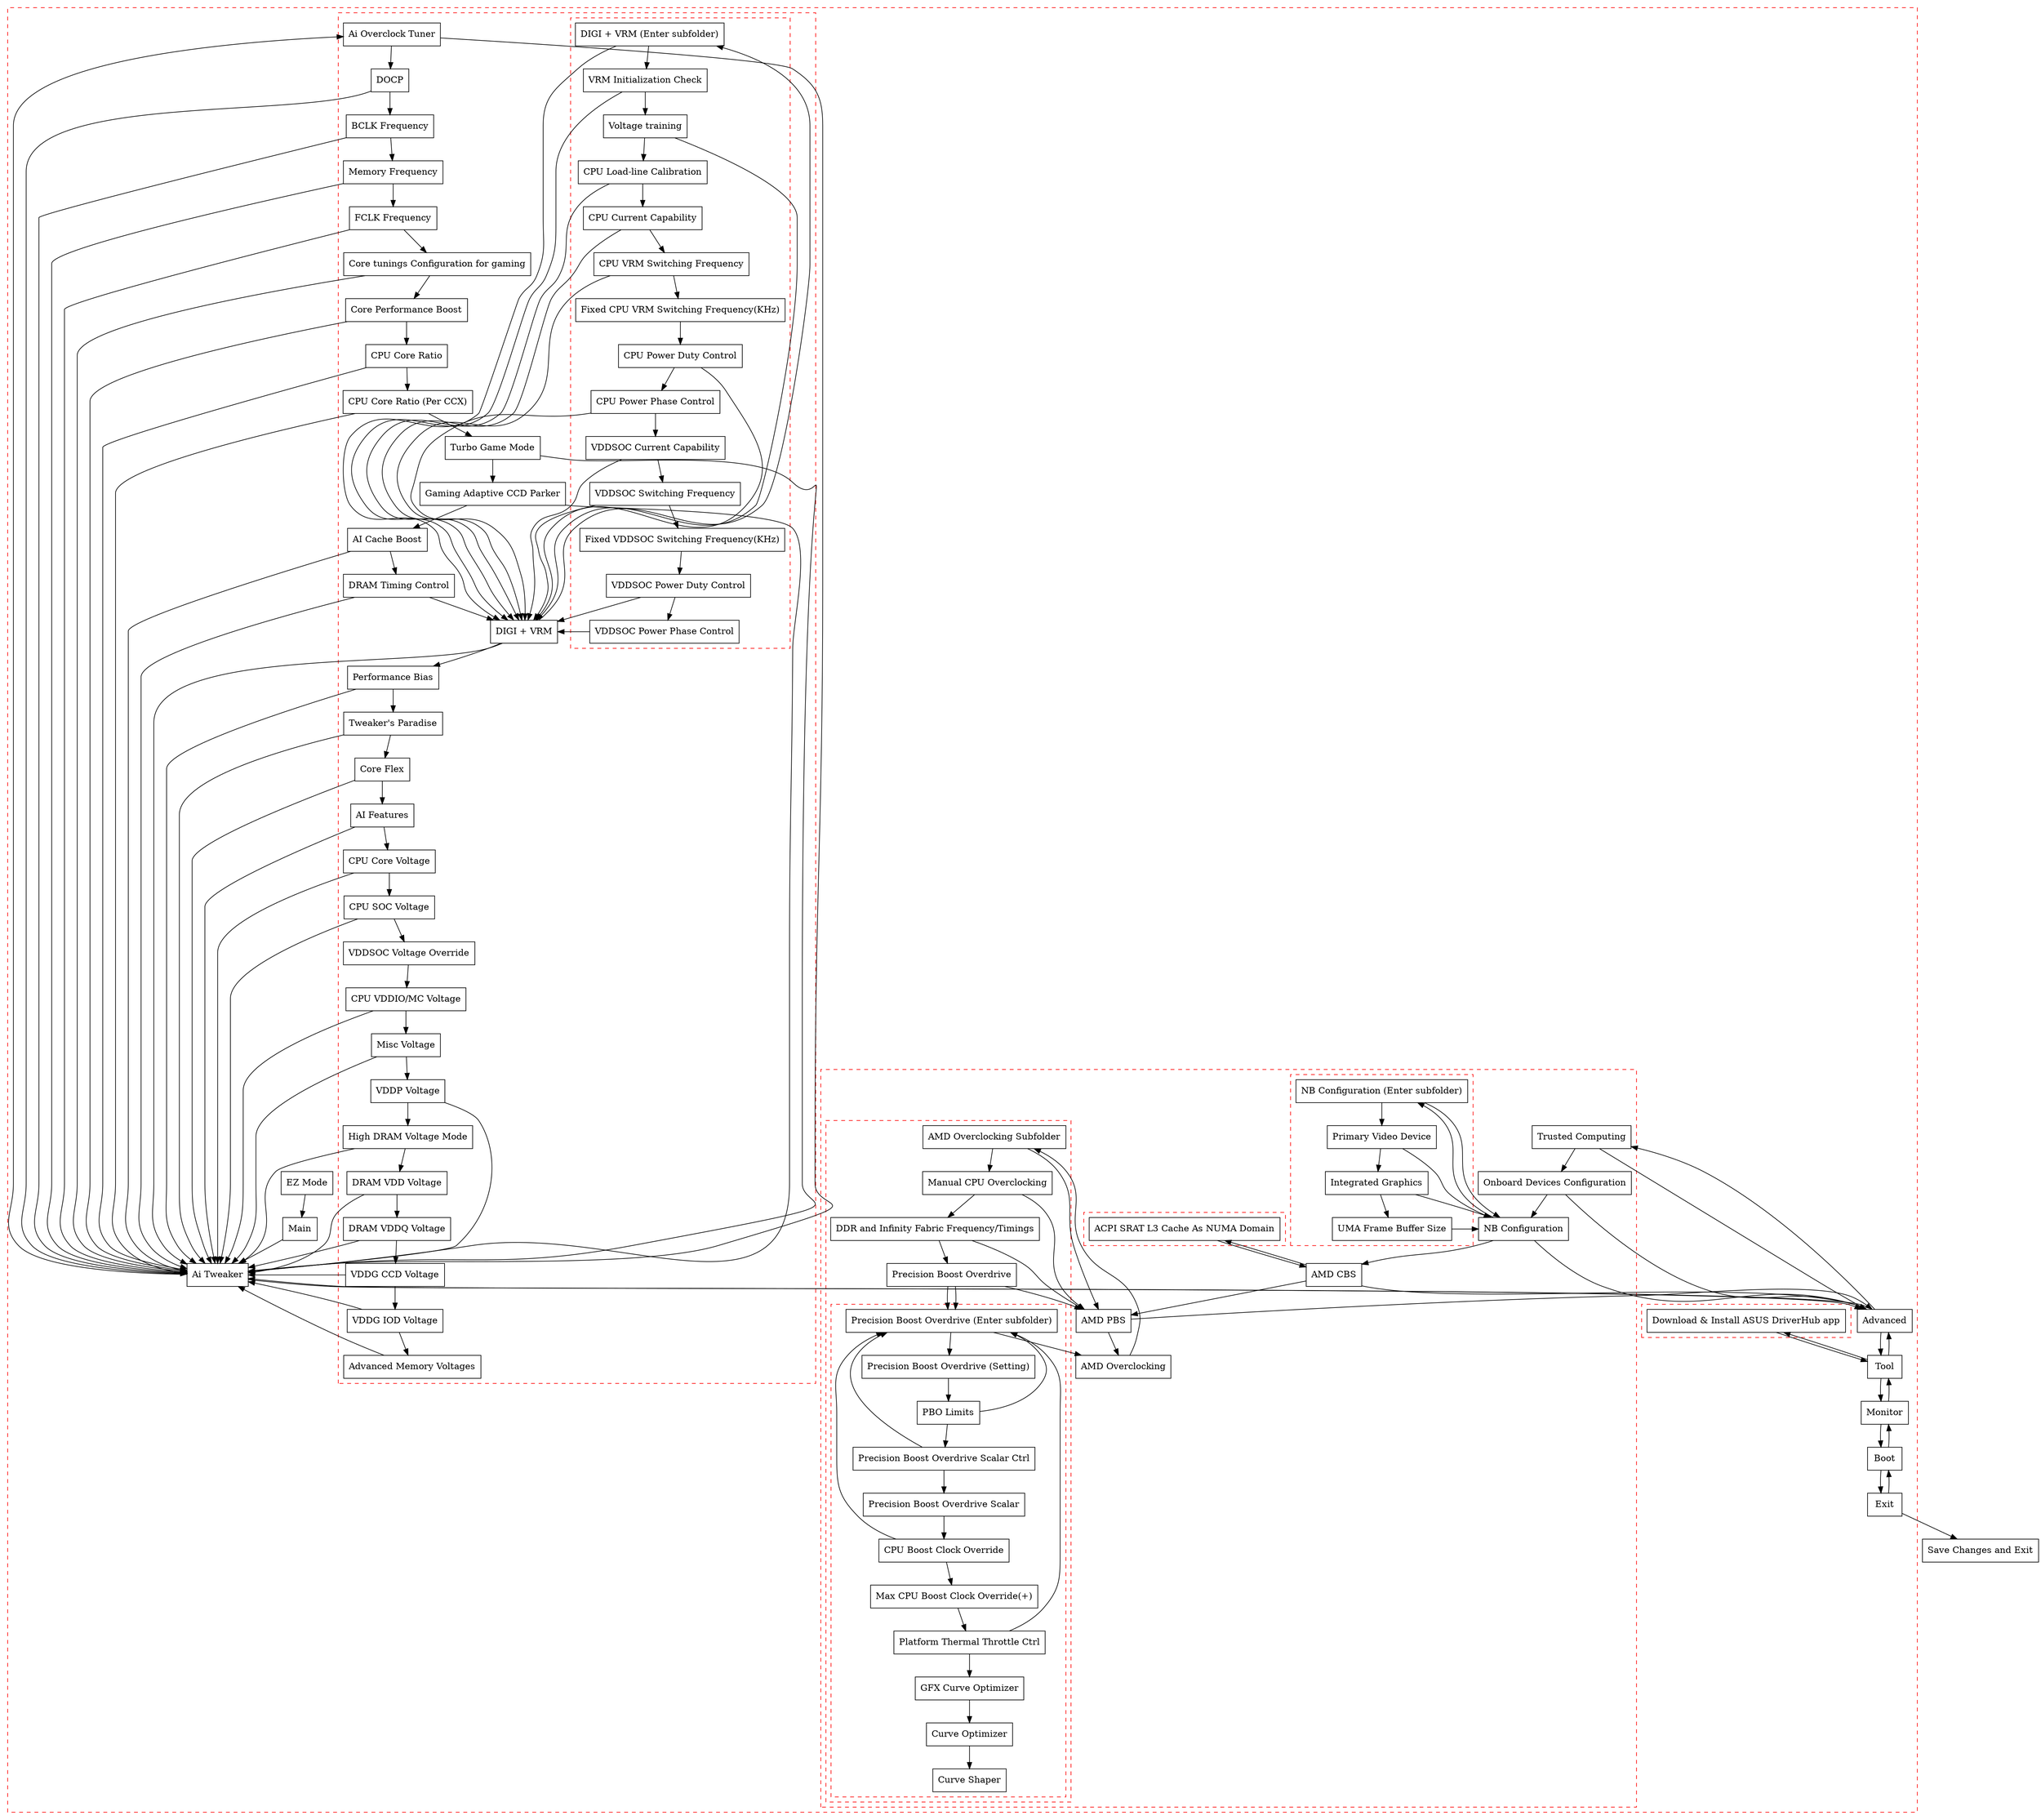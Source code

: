 digraph bios
{
    //compound = true
    node [shape = "box"]
    style = dashed
    color = red
    //rankdir = "LR"
    
    //VALUES ARE DEFAULT VALUES FROM A FRESHLY CLEARED CMOS
    //THIS FILE IS NOT TO BE MODIFIED EXCEPT FOR BREAKING BIOS UPDATES

    subgraph cluster_headers
    {
        "EZ Mode"
        "Main"
        "Ai Tweaker"
        subgraph cluster_ai_tweaker
        {
            "Ai Overclock Tuner"
            "DOCP"
            "BCLK Frequency"
            "Memory Frequency"
            "FCLK Frequency"
            "Core tunings Configuration for gaming"
            "Core Performance Boost"
            "CPU Core Ratio"
            "CPU Core Ratio (Per CCX)"
            "Turbo Game Mode"
            "Gaming Adaptive CCD Parker"
            "AI Cache Boost"
            "DRAM Timing Control"
            // "Precision Boost Overdrive" skip over this, not using it
            "DIGI + VRM"
            subgraph cluster_vrm
            {
                "DIGI + VRM (Enter subfolder)"
                "VRM Initialization Check"
                "Voltage training" [option_type = "list" value = "Auto" options = "Auto,Disabled,Enabled" traversal_key = "ArrowDown"]
                "CPU Load-line Calibration" [option_type = "list" value = "Auto" options = "Auto,Level 1,Level 2,Level 3,Level 4,Level 5,Level 6,Level 7,Level 8" traversal_key = "ArrowDown"]
                "CPU Current Capability" [option_type = "list" value = "Auto" options = "Auto,100%,110%,120%,130%,140%" traversal_key = "ArrowDown"]
                "CPU VRM Switching Frequency"
                "Fixed CPU VRM Switching Frequency(KHz)" [option_type = "field" value = "600"]
                "CPU Power Duty Control"
                "CPU Power Phase Control" [option_type = "list" value = "Auto" options = "Auto,Standard,Optimized,Extreme,Manual" traversal_key = "ArrowDown"]
                "VDDSOC Current Capability" [option_type = "list" value = "Auto" options = "Auto,100%,110%,120%,130%,140%" traversal_key = "ArrowDown"]
                "VDDSOC Switching Frequency" 
                "Fixed VDDSOC Switching Frequency(KHz)" [option_type = "field" value = "600"]
                "VDDSOC Power Duty Control"
                "VDDSOC Power Phase Control" [option_type = "list" value = "Auto" options = "Auto,Standard,Optimized,Extreme,Manual" traversal_key = "ArrowDown"]
            }

            "Performance Bias"
            "Tweaker's Paradise"
            "Core Flex"
            "AI Features"
            "CPU Core Voltage"
            "CPU SOC Voltage" 
            "VDDSOC Voltage Override" [option_type = "field" value = "Auto"]
            "CPU VDDIO/MC Voltage"
            "Misc Voltage"
            "VDDP Voltage"
            "High DRAM Voltage Mode"
            "DRAM VDD Voltage"
            "DRAM VDDQ Voltage"
            "VDDG CCD Voltage"
            "VDDG IOD Voltage"
            "Advanced Memory Voltages"
        }

        "Advanced"
        subgraph cluster_advanced
        {
            "Trusted Computing"
            // unimportant
            // "AMD fTPM Configuration"
            // "UEFI Variable Protection"
            // "CPU Configuration"
            // "PCI Subsystem Settings"
            // "USB Configuration"
            // "Network Stack Configuration"
            // "NVMe Configuration"
            // "HDD/SSD SMART Information"
            // "SATA Configuration"
            // "APM Configuration"
            "Onboard Devices Configuration"
            "NB Configuration"
            subgraph cluster_nb_config
            {
                "NB Configuration (Enter subfolder)"
                "Primary Video Device"
                "Integrated Graphics" [option_type = "list" value = "Auto" options = "Auto,Force,Disabled" traversal_key = "ArrowUp"]
                "UMA Frame Buffer Size"
            }

            "AMD CBS"
            subgraph cluster_amd_cbs
            {
                // why in the name of all that is unholy is this list in reverse?!
                // this is probably the only option that matters
                "ACPI SRAT L3 Cache As NUMA Domain" [option_type = "list" value = "Auto" options = "Auto,Enabled,Disabled" traversal_key = "ArrowUp"]
            }

            "AMD PBS"
            "AMD Overclocking"
            subgraph cluster_amd_overclocking
            {
                "AMD Overclocking Subfolder"
                "Manual CPU Overclocking"
                "DDR and Infinity Fabric Frequency/Timings"
                "Precision Boost Overdrive"
                subgraph cluster_pbo
                {
                    "Precision Boost Overdrive (Enter subfolder)"
                    "Precision Boost Overdrive (Setting)"
                    "PBO Limits" [option_type = "list" value = "Auto" options = "Auto,Disable,Motherboard,Manual" traversal_key = "ArrowDown"]
                    "Precision Boost Overdrive Scalar Ctrl"
                    "Precision Boost Overdrive Scalar" [option_type = "list" value = "1X" options = "1X,2X,3X,4X,5X,6X,7X,8X,9X,10X" traversal_key = "ArrowDown"]
                    "CPU Boost Clock Override"
                    "Max CPU Boost Clock Override(+)" [option_type = "field" value = "25"]
                    "Platform Thermal Throttle Ctrl"
                    "GFX Curve Optimizer"
                    "Curve Optimizer"
                    "Curve Shaper"
                }
            }
        }

        "Monitor"
        "Boot"
        "Tool"
        subgraph cluster_tool
        {
            // nothing else here matters
            "Download & Install ASUS DriverHub app" [option_type = "list" value = "Enabled" options = "Enabled,Disabled" traversal_key = "ArrowUp"]
        }

        "Exit"
    }

    

    

    

    
    "Monitor"
    "Boot"
    "Exit"
    "Save Changes and Exit"

    "EZ Mode" -> "Main" [keypath = "F7"]
    "Main" -> "Ai Tweaker" [keypath = "ArrowRight"]
    "Ai Tweaker" -> "Advanced" [keypath = "ArrowRight"]
    "Advanced" -> "Tool" [keypath = "ArrowRight"]
    "Tool" -> "Monitor" [keypath = "ArrowRight"]
    "Monitor" -> "Boot" [keypath = "ArrowRight"]
    "Boot" -> "Exit" [keypath = "ArrowRight"]

    "Exit" -> "Boot" [keypath = "ArrowLeft"]
    "Boot" -> "Monitor" [keypath = "ArrowLeft"]
    "Monitor" -> "Tool" [keypath = "ArrowLeft"]
    "Tool" -> "Advanced" [keypath = "ArrowLeft"]
    "Advanced" -> "Ai Tweaker" [keypath = "ArrowLeft"]

    "Ai Tweaker" -> "Ai Overclock Tuner" [keypath = "Home" initial_keypath = "Home,Enter,ArrowDown,ArrowDown,ArrowDown,ArrowDown,Enter" visited = "false"]
    "Ai Overclock Tuner" -> "DOCP" [keypath = "ArrowDown"]
    "DOCP" -> "BCLK Frequency" [keypath = "ArrowDown"]
    "BCLK Frequency" -> "Memory Frequency" [keypath = "ArrowDown"]
    "Memory Frequency" -> "FCLK Frequency" [keypath = "ArrowDown"]
    "FCLK Frequency" -> "Core tunings Configuration for gaming" [keypath = "ArrowDown"]
    "Core tunings Configuration for gaming" -> "Core Performance Boost" [keypath = "ArrowDown"]
    "Core Performance Boost" -> "CPU Core Ratio" [keypath = "ArrowDown"]
    "CPU Core Ratio" -> "CPU Core Ratio (Per CCX)" [keypath = "ArrowDown"]
    "CPU Core Ratio (Per CCX)" -> "Turbo Game Mode" [keypath = "ArrowDown"]
    "Turbo Game Mode" -> "Gaming Adaptive CCD Parker" [keypath = "ArrowDown"]
    "Gaming Adaptive CCD Parker" -> "AI Cache Boost" [keypath = "ArrowDown"]
    "AI Cache Boost" -> "DRAM Timing Control" [keypath = "ArrowDown"]
    // skip over PBO menu here, it's bad
    "DRAM Timing Control" -> "DIGI + VRM" [keypath = "ArrowDown,ArrowDown"]

    "DIGI + VRM" -> "DIGI + VRM (Enter subfolder)" [keypath = "Enter,Home"]
    "DIGI + VRM (Enter subfolder)" -> "VRM Initialization Check" [keypath = "ArrowDown"]
    "VRM Initialization Check" -> "Voltage training" [keypath = "ArrowDown"]
    "Voltage training" -> "CPU Load-line Calibration" [keypath = "ArrowDown"]
    "CPU Load-line Calibration" -> "CPU Current Capability" [keypath = "ArrowDown"]
    "CPU Current Capability" -> "CPU VRM Switching Frequency" [keypath = "ArrowDown" initial_keypath = "ArrowDown,Enter,ArrowDown,Enter" visited = "false"]
    "CPU VRM Switching Frequency" -> "Fixed CPU VRM Switching Frequency(KHz)" [keypath = "ArrowDown"]
    "Fixed CPU VRM Switching Frequency(KHz)" -> "CPU Power Duty Control" [keypath = "ArrowDown"]
    "CPU Power Duty Control" -> "CPU Power Phase Control" [keypath = "ArrowDown"]
    "CPU Power Phase Control" -> "VDDSOC Current Capability" [keypath = "ArrowDown"]
    "VDDSOC Current Capability" -> "VDDSOC Switching Frequency" [keypath = "ArrowDown" initial_keypath = "ArrowDown,Enter,ArrowDown,Enter" visited = "false"]
    "VDDSOC Switching Frequency" -> "Fixed VDDSOC Switching Frequency(KHz)" [keypath = "ArrowDown"]
    "Fixed VDDSOC Switching Frequency(KHz)" -> "VDDSOC Power Duty Control" [keypath = "ArrowDown"]
    "VDDSOC Power Duty Control" -> "VDDSOC Power Phase Control" [keypath = "ArrowDown"]

    "DIGI + VRM (Enter subfolder)", "VRM Initialization Check", "Voltage training", "CPU Load-line Calibration", "CPU Current Capability", "CPU VRM Switching Frequency", "CPU Power Duty Control", "CPU Power Phase Control", "VDDSOC Current Capability", "VDDSOC Switching Frequency", "VDDSOC Power Duty Control", "VDDSOC Power Phase Control" -> "DIGI + VRM" [keypath = "Escape"]

    "DIGI + VRM" -> "Performance Bias" [keypath = "ArrowDown"]
    "Performance Bias" -> "Tweaker's Paradise" [keypath = "ArrowDown"]
    "Tweaker's Paradise" -> "Core Flex" [keypath = "ArrowDown"]
    "Core Flex" -> "AI Features" [keypath = "ArrowDown"]
    "AI Features" -> "CPU Core Voltage" [keypath = "ArrowDown"]
    "CPU Core Voltage" -> "CPU SOC Voltage" [keypath = "ArrowDown", initial_keypath = "ArrowDown,Enter,ArrowDown,Enter" visited = "false"]
    "CPU SOC Voltage" -> "VDDSOC Voltage Override" [keypath = "ArrowDown"]
    "VDDSOC Voltage Override" -> "CPU VDDIO/MC Voltage" [keypath = "ArrowDown"]
    "CPU VDDIO/MC Voltage" -> "Misc Voltage" [keypath = "ArrowDown"]
    "Misc Voltage" -> "VDDP Voltage" [keypath = "ArrowDown"]
    "VDDP Voltage" -> "High DRAM Voltage Mode" [keypath = "ArrowDown"]
    "High DRAM Voltage Mode" -> "DRAM VDD Voltage" [keypath = "ArrowDown"]
    "DRAM VDD Voltage" -> "DRAM VDDQ Voltage" [keypath = "ArrowDown"]
    "DRAM VDDQ Voltage" -> "VDDG CCD Voltage" [keypath = "ArrowDown"]
    "VDDG CCD Voltage" -> "VDDG IOD Voltage" [keypath = "ArrowDown"]
    "VDDG IOD Voltage" -> "Advanced Memory Voltages" [keypath = "ArrowDown"]

    "Ai Overclock Tuner", "DOCP", "BCLK Frequency", "Memory Frequency", "FCLK Frequency", "Core tunings Configuration for gaming", "Core Performance Boost", "CPU Core Ratio", "CPU Core Ratio (Per CCX)", "Turbo Game Mode", "Gaming Adaptive CCD Parker", "AI Cache Boost", "DRAM Timing Control", "DIGI + VRM", "Performance Bias", "Tweaker's Paradise", "Core Flex", "AI Features", "CPU Core Voltage", "CPU SOC Voltage", "CPU VDDIO/MC Voltage", "Misc Voltage", "VDDP Voltage", "High DRAM Voltage Mode", "DRAM VDD Voltage", "DRAM VDDQ Voltage", "VDDG CCD Voltage", "VDDG IOD Voltage", "Advanced Memory Voltages" -> "Ai Tweaker" [keypath = "Home"]

    "Advanced" -> "Trusted Computing" [keypath = "Home"]
    "Trusted Computing" -> "Onboard Devices Configuration" [keypath = "ArrowDown,ArrowDown,ArrowDown,ArrowDown,ArrowDown,ArrowDown,ArrowDown,ArrowDown,ArrowDown,ArrowDown,ArrowDown"]
    "Onboard Devices Configuration" -> "NB Configuration" [keypath = "ArrowDown"]

    "NB Configuration" -> "NB Configuration (Enter subfolder)" [keypath = "Enter,Home"]
    "NB Configuration (Enter subfolder)" -> "Primary Video Device" [keypath = "ArrowDown"]
    "Primary Video Device" -> "Integrated Graphics" [keypath = "ArrowDown"]
    "Integrated Graphics" -> "UMA Frame Buffer Size" [keypath = "ArrowDown"]

    "NB Configuration (Enter subfolder)", "Primary Video Device", "Integrated Graphics", "UMA Frame Buffer Size" -> "NB Configuration" [keypath = "Escape"]

    "NB Configuration" -> "AMD CBS" [keypath = "ArrowDown"]
    "AMD CBS" -> "AMD PBS" [keypath = "ArrowDown"]
    "AMD PBS" -> "AMD Overclocking" [keypath = "ArrowDown"]

    "Onboard Devices Configuration", "NB Configuration", "AMD CBS", "AMD PBS", "Trusted Computing" -> "Advanced" [keypath = "Home"]

    "AMD CBS" -> "ACPI SRAT L3 Cache As NUMA Domain" [keypath = "Enter,Home,ArrowDown,ArrowDown,ArrowDown,ArrowDown,ArrowDown,ArrowDown,ArrowDown,ArrowDown,Enter,Home,ArrowDown,ArrowDown,Enter,Home,ArrowDown"]
    "ACPI SRAT L3 Cache As NUMA Domain" -> "AMD CBS" [keypath = "Escape,Escape,Escape"]

    "AMD Overclocking" -> "AMD Overclocking Subfolder" [keypath = "Enter,Home,ArrowDown,Enter,Home"]
    "AMD Overclocking Subfolder" -> "Manual CPU Overclocking" [keypath = "ArrowDown"]
    "Manual CPU Overclocking" -> "DDR and Infinity Fabric Frequency/Timings" [keypath = "ArrowDown"]
    "DDR and Infinity Fabric Frequency/Timings" -> "Precision Boost Overdrive" [keypath = "ArrowDown"]

    "AMD Overclocking Subfolder", "Manual CPU Overclocking", "DDR and Infinity Fabric Frequency/Timings", "Precision Boost Overdrive" -> "AMD PBS" [keypath = "Escape,Escape"]

    "Precision Boost Overdrive" -> "Precision Boost Overdrive (Enter subfolder)" [keypath = "Enter"]
    "Precision Boost Overdrive (Enter subfolder)" -> "Precision Boost Overdrive (Setting)" [keypath = "ArrowDown" initial_keypath = "ArrowDown,Enter,ArrowDown,ArrowDown,ArrowDown,Enter" visited = "false"]
    "Precision Boost Overdrive (Setting)" -> "PBO Limits" [keypath = "ArrowDown"]
    "PBO Limits" -> "Precision Boost Overdrive Scalar Ctrl" [keypath = "ArrowDown" initial_keypath = "ArrowDown,Enter,ArrowDown,Enter" visited = "false"]
    "Precision Boost Overdrive Scalar Ctrl" -> "Precision Boost Overdrive Scalar" [keypath = "ArrowDown"]
    "Precision Boost Overdrive Scalar" -> "CPU Boost Clock Override" [keypath = "ArrowDown" initial_keypath = "ArrowDown,Enter,ArrowDown,Enter" visited = "false"]
    "CPU Boost Clock Override" -> "Max CPU Boost Clock Override(+)" [keypath = "ArrowDown"]
    "Max CPU Boost Clock Override(+)" -> "Platform Thermal Throttle Ctrl" [keypath = "ArrowDown"]
    "Platform Thermal Throttle Ctrl" -> "GFX Curve Optimizer" [keypath = "ArrowDown"]
    "GFX Curve Optimizer" -> "Curve Optimizer" [keypath = "ArrowDown"]
    "Curve Optimizer" -> "Curve Shaper" [keypath = "ArrowDown"]

    "Precision Boost Overdrive", "PBO Limits", "Precision Boost Overdrive Scalar Ctrl", "CPU Boost Clock Override", "Platform Thermal Throttle Ctrl" -> "Precision Boost Overdrive (Enter subfolder)" [keypath = "Escape"]
    "Precision Boost Overdrive (Enter subfolder)" -> "AMD Overclocking" [keypath = "Escape,Escape"]

    "Tool" -> "Download & Install ASUS DriverHub app" [keypath = "Home,ArrowDown,ArrowDown,ArrowDown,ArrowDown,ArrowDown,ArrowDown,ArrowDown,ArrowDown,ArrowDown,ArrowDown,Enter,Home,ArrowDown"]
    "Download & Install ASUS DriverHub app" -> "Tool" [keypath = "Escape"]

    "Exit" -> "Save Changes and Exit" [keypath = "Enter,Enter"]
}
